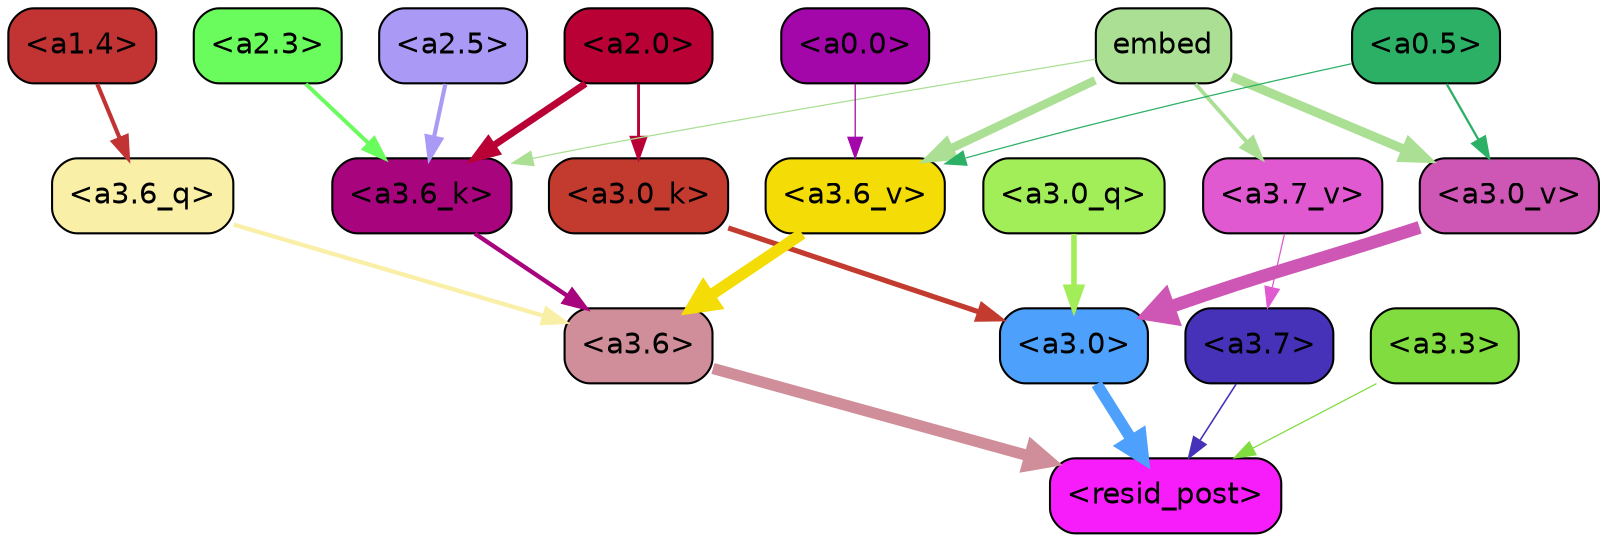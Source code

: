 strict digraph "" {
	graph [bgcolor=transparent,
		layout=dot,
		overlap=false,
		splines=true
	];
	"<a3.7>"	[color=black,
		fillcolor="#4632b9",
		fontname=Helvetica,
		shape=box,
		style="filled, rounded"];
	"<resid_post>"	[color=black,
		fillcolor="#f71dfa",
		fontname=Helvetica,
		shape=box,
		style="filled, rounded"];
	"<a3.7>" -> "<resid_post>"	[color="#4632b9",
		penwidth=0.7595263123512268];
	"<a3.6>"	[color=black,
		fillcolor="#cf8e99",
		fontname=Helvetica,
		shape=box,
		style="filled, rounded"];
	"<a3.6>" -> "<resid_post>"	[color="#cf8e99",
		penwidth=5.40013587474823];
	"<a3.3>"	[color=black,
		fillcolor="#81dc40",
		fontname=Helvetica,
		shape=box,
		style="filled, rounded"];
	"<a3.3>" -> "<resid_post>"	[color="#81dc40",
		penwidth=0.6];
	"<a3.0>"	[color=black,
		fillcolor="#4da1fc",
		fontname=Helvetica,
		shape=box,
		style="filled, rounded"];
	"<a3.0>" -> "<resid_post>"	[color="#4da1fc",
		penwidth=5.540827631950378];
	"<a3.6_q>"	[color=black,
		fillcolor="#f9efa7",
		fontname=Helvetica,
		shape=box,
		style="filled, rounded"];
	"<a3.6_q>" -> "<a3.6>"	[color="#f9efa7",
		penwidth=2.0530722737312317];
	"<a3.0_q>"	[color=black,
		fillcolor="#a2ee58",
		fontname=Helvetica,
		shape=box,
		style="filled, rounded"];
	"<a3.0_q>" -> "<a3.0>"	[color="#a2ee58",
		penwidth=2.681713283061981];
	"<a3.6_k>"	[color=black,
		fillcolor="#a7047d",
		fontname=Helvetica,
		shape=box,
		style="filled, rounded"];
	"<a3.6_k>" -> "<a3.6>"	[color="#a7047d",
		penwidth=2.080081820487976];
	"<a3.0_k>"	[color=black,
		fillcolor="#c33a2e",
		fontname=Helvetica,
		shape=box,
		style="filled, rounded"];
	"<a3.0_k>" -> "<a3.0>"	[color="#c33a2e",
		penwidth=2.4920601844787598];
	"<a3.7_v>"	[color=black,
		fillcolor="#e059d1",
		fontname=Helvetica,
		shape=box,
		style="filled, rounded"];
	"<a3.7_v>" -> "<a3.7>"	[color="#e059d1",
		penwidth=0.6];
	"<a3.6_v>"	[color=black,
		fillcolor="#f4dd06",
		fontname=Helvetica,
		shape=box,
		style="filled, rounded"];
	"<a3.6_v>" -> "<a3.6>"	[color="#f4dd06",
		penwidth=5.522058844566345];
	"<a3.0_v>"	[color=black,
		fillcolor="#ce56b4",
		fontname=Helvetica,
		shape=box,
		style="filled, rounded"];
	"<a3.0_v>" -> "<a3.0>"	[color="#ce56b4",
		penwidth=6.184832274913788];
	"<a1.4>"	[color=black,
		fillcolor="#c23333",
		fontname=Helvetica,
		shape=box,
		style="filled, rounded"];
	"<a1.4>" -> "<a3.6_q>"	[color="#c23333",
		penwidth=1.9735972881317139];
	"<a2.5>"	[color=black,
		fillcolor="#aa9af5",
		fontname=Helvetica,
		shape=box,
		style="filled, rounded"];
	"<a2.5>" -> "<a3.6_k>"	[color="#aa9af5",
		penwidth=1.998626947402954];
	"<a2.3>"	[color=black,
		fillcolor="#6afc5d",
		fontname=Helvetica,
		shape=box,
		style="filled, rounded"];
	"<a2.3>" -> "<a3.6_k>"	[color="#6afc5d",
		penwidth=1.90748929977417];
	"<a2.0>"	[color=black,
		fillcolor="#ba0135",
		fontname=Helvetica,
		shape=box,
		style="filled, rounded"];
	"<a2.0>" -> "<a3.6_k>"	[color="#ba0135",
		penwidth=3.3549644947052];
	"<a2.0>" -> "<a3.0_k>"	[color="#ba0135",
		penwidth=1.3908889293670654];
	embed	[color=black,
		fillcolor="#aadf94",
		fontname=Helvetica,
		shape=box,
		style="filled, rounded"];
	embed -> "<a3.6_k>"	[color="#aadf94",
		penwidth=0.6];
	embed -> "<a3.7_v>"	[color="#aadf94",
		penwidth=1.8481524586677551];
	embed -> "<a3.6_v>"	[color="#aadf94",
		penwidth=4.0683629512786865];
	embed -> "<a3.0_v>"	[color="#aadf94",
		penwidth=4.396489858627319];
	"<a0.5>"	[color=black,
		fillcolor="#2cb066",
		fontname=Helvetica,
		shape=box,
		style="filled, rounded"];
	"<a0.5>" -> "<a3.6_v>"	[color="#2cb066",
		penwidth=0.6];
	"<a0.5>" -> "<a3.0_v>"	[color="#2cb066",
		penwidth=1.0967135429382324];
	"<a0.0>"	[color=black,
		fillcolor="#a307a9",
		fontname=Helvetica,
		shape=box,
		style="filled, rounded"];
	"<a0.0>" -> "<a3.6_v>"	[color="#a307a9",
		penwidth=0.6];
}
